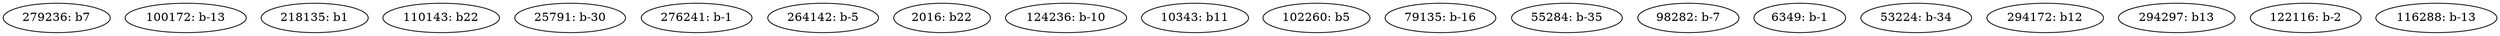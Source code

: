 digraph G {
  279236 [label="279236: b7", ];
  100172 [label="100172: b-13", ];
  218135 [label="218135: b1", ];
  110143 [label="110143: b22", ];
  25791 [label="25791: b-30", ];
  276241 [label="276241: b-1", ];
  264142 [label="264142: b-5", ];
  2016 [label="2016: b22", ];
  124236 [label="124236: b-10", ];
  10343 [label="10343: b11", ];
  102260 [label="102260: b5", ];
  79135 [label="79135: b-16", ];
  55284 [label="55284: b-35", ];
  98282 [label="98282: b-7", ];
  6349 [label="6349: b-1", ];
  53224 [label="53224: b-34", ];
  294172 [label="294172: b12", ];
  294297 [label="294297: b13", ];
  122116 [label="122116: b-2", ];
  116288 [label="116288: b-13", ];
  
  
  
  }